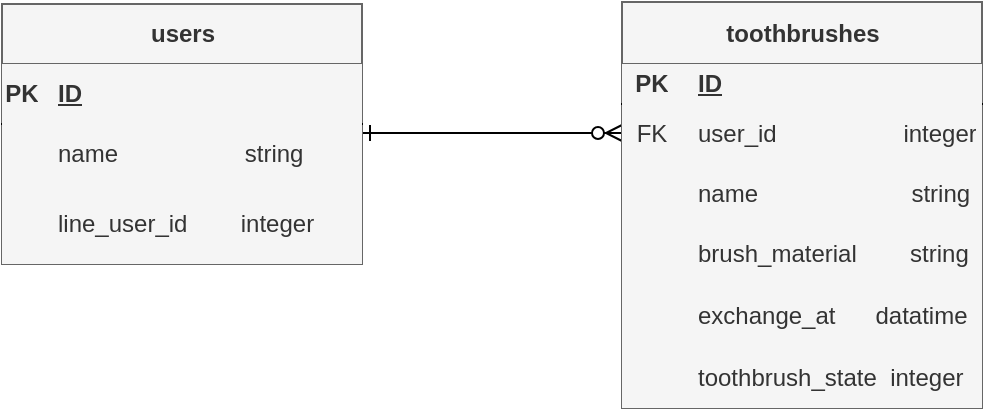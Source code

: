 <mxfile version="21.6.5" type="device">
  <diagram id="R2lEEEUBdFMjLlhIrx00" name="Page-1">
    <mxGraphModel dx="954" dy="460" grid="1" gridSize="10" guides="1" tooltips="1" connect="1" arrows="1" fold="1" page="1" pageScale="1" pageWidth="850" pageHeight="1100" background="#ffffff" math="0" shadow="0" extFonts="Permanent Marker^https://fonts.googleapis.com/css?family=Permanent+Marker">
      <root>
        <mxCell id="0" />
        <mxCell id="1" parent="0" />
        <mxCell id="C-vyLk0tnHw3VtMMgP7b-1" value="" style="edgeStyle=entityRelationEdgeStyle;endArrow=ERzeroToMany;startArrow=ERone;endFill=1;startFill=0;" parent="1" edge="1">
          <mxGeometry width="100" height="100" relative="1" as="geometry">
            <mxPoint x="290" y="214.5" as="sourcePoint" />
            <mxPoint x="420" y="214.5" as="targetPoint" />
          </mxGeometry>
        </mxCell>
        <mxCell id="On7DJPbyOYL6-RcUNUUb-20" value="users" style="shape=table;startSize=30;container=1;collapsible=1;childLayout=tableLayout;fixedRows=1;rowLines=0;fontStyle=1;align=center;resizeLast=1;html=1;fillColor=#f5f5f5;fontColor=#333333;strokeColor=#666666;" parent="1" vertex="1">
          <mxGeometry x="110" y="150" width="180" height="130" as="geometry" />
        </mxCell>
        <mxCell id="On7DJPbyOYL6-RcUNUUb-21" value="" style="shape=tableRow;horizontal=0;startSize=0;swimlaneHead=0;swimlaneBody=0;fillColor=none;collapsible=0;dropTarget=0;points=[[0,0.5],[1,0.5]];portConstraint=eastwest;top=0;left=0;right=0;bottom=1;strokeColor=#000000;" parent="On7DJPbyOYL6-RcUNUUb-20" vertex="1">
          <mxGeometry y="30" width="180" height="30" as="geometry" />
        </mxCell>
        <mxCell id="On7DJPbyOYL6-RcUNUUb-22" value="PK" style="shape=partialRectangle;connectable=0;fillColor=#f5f5f5;top=0;left=0;bottom=0;right=0;fontStyle=1;overflow=hidden;whiteSpace=wrap;html=1;fontColor=#333333;strokeColor=#666666;" parent="On7DJPbyOYL6-RcUNUUb-21" vertex="1">
          <mxGeometry width="20" height="30" as="geometry">
            <mxRectangle width="20" height="30" as="alternateBounds" />
          </mxGeometry>
        </mxCell>
        <mxCell id="On7DJPbyOYL6-RcUNUUb-23" value="ID" style="shape=partialRectangle;connectable=0;fillColor=#f5f5f5;top=0;left=0;bottom=0;right=0;align=left;spacingLeft=6;fontStyle=5;overflow=hidden;whiteSpace=wrap;html=1;fontColor=#333333;strokeColor=#666666;" parent="On7DJPbyOYL6-RcUNUUb-21" vertex="1">
          <mxGeometry x="20" width="160" height="30" as="geometry">
            <mxRectangle width="160" height="30" as="alternateBounds" />
          </mxGeometry>
        </mxCell>
        <mxCell id="On7DJPbyOYL6-RcUNUUb-24" value="" style="shape=tableRow;horizontal=0;startSize=0;swimlaneHead=0;swimlaneBody=0;fillColor=none;collapsible=0;dropTarget=0;points=[[0,0.5],[1,0.5]];portConstraint=eastwest;top=0;left=0;right=0;bottom=0;" parent="On7DJPbyOYL6-RcUNUUb-20" vertex="1">
          <mxGeometry y="60" width="180" height="30" as="geometry" />
        </mxCell>
        <mxCell id="On7DJPbyOYL6-RcUNUUb-25" value="" style="shape=partialRectangle;connectable=0;fillColor=#f5f5f5;top=0;left=0;bottom=0;right=0;editable=1;overflow=hidden;whiteSpace=wrap;html=1;fontColor=#333333;strokeColor=#666666;" parent="On7DJPbyOYL6-RcUNUUb-24" vertex="1">
          <mxGeometry width="20" height="30" as="geometry">
            <mxRectangle width="20" height="30" as="alternateBounds" />
          </mxGeometry>
        </mxCell>
        <mxCell id="On7DJPbyOYL6-RcUNUUb-26" value="name&amp;nbsp; &amp;nbsp; &amp;nbsp; &amp;nbsp; &amp;nbsp; &amp;nbsp; &amp;nbsp; &amp;nbsp; &amp;nbsp; &amp;nbsp;string" style="shape=partialRectangle;connectable=0;fillColor=#f5f5f5;top=0;left=0;bottom=0;right=0;align=left;spacingLeft=6;overflow=hidden;whiteSpace=wrap;html=1;fontColor=#333333;strokeColor=#666666;" parent="On7DJPbyOYL6-RcUNUUb-24" vertex="1">
          <mxGeometry x="20" width="160" height="30" as="geometry">
            <mxRectangle width="160" height="30" as="alternateBounds" />
          </mxGeometry>
        </mxCell>
        <mxCell id="On7DJPbyOYL6-RcUNUUb-27" value="" style="shape=tableRow;horizontal=0;startSize=0;swimlaneHead=0;swimlaneBody=0;fillColor=none;collapsible=0;dropTarget=0;points=[[0,0.5],[1,0.5]];portConstraint=eastwest;top=0;left=0;right=0;bottom=0;" parent="On7DJPbyOYL6-RcUNUUb-20" vertex="1">
          <mxGeometry y="90" width="180" height="40" as="geometry" />
        </mxCell>
        <mxCell id="On7DJPbyOYL6-RcUNUUb-28" value="" style="shape=partialRectangle;connectable=0;fillColor=#f5f5f5;top=0;left=0;bottom=0;right=0;editable=1;overflow=hidden;whiteSpace=wrap;html=1;fontColor=#333333;strokeColor=#666666;" parent="On7DJPbyOYL6-RcUNUUb-27" vertex="1">
          <mxGeometry width="20" height="40" as="geometry">
            <mxRectangle width="20" height="40" as="alternateBounds" />
          </mxGeometry>
        </mxCell>
        <mxCell id="On7DJPbyOYL6-RcUNUUb-29" value="line_user_id&amp;nbsp; &amp;nbsp; &amp;nbsp; &amp;nbsp; integer" style="shape=partialRectangle;connectable=0;fillColor=#f5f5f5;top=0;left=0;bottom=0;right=0;align=left;spacingLeft=6;overflow=hidden;whiteSpace=wrap;html=1;fontColor=#333333;strokeColor=#666666;" parent="On7DJPbyOYL6-RcUNUUb-27" vertex="1">
          <mxGeometry x="20" width="160" height="40" as="geometry">
            <mxRectangle width="160" height="40" as="alternateBounds" />
          </mxGeometry>
        </mxCell>
        <mxCell id="On7DJPbyOYL6-RcUNUUb-41" value="toothbrushes" style="shape=table;startSize=31;container=1;collapsible=1;childLayout=tableLayout;fixedRows=1;rowLines=0;fontStyle=1;align=center;resizeLast=1;html=1;swimlaneFillColor=default;fillColor=#f5f5f5;fontColor=#333333;strokeColor=#666666;" parent="1" vertex="1">
          <mxGeometry x="420" y="149" width="180" height="203" as="geometry" />
        </mxCell>
        <mxCell id="On7DJPbyOYL6-RcUNUUb-42" value="" style="shape=tableRow;horizontal=0;startSize=0;swimlaneHead=0;swimlaneBody=0;fillColor=none;collapsible=0;dropTarget=0;points=[[0,0.5],[1,0.5]];portConstraint=eastwest;top=0;left=0;right=0;bottom=1;" parent="On7DJPbyOYL6-RcUNUUb-41" vertex="1">
          <mxGeometry y="31" width="180" height="20" as="geometry" />
        </mxCell>
        <mxCell id="On7DJPbyOYL6-RcUNUUb-43" value="PK" style="shape=partialRectangle;connectable=0;fillColor=#f5f5f5;top=0;left=0;bottom=0;right=0;fontStyle=1;overflow=hidden;whiteSpace=wrap;html=1;fontColor=#333333;strokeColor=#666666;" parent="On7DJPbyOYL6-RcUNUUb-42" vertex="1">
          <mxGeometry width="30" height="20" as="geometry">
            <mxRectangle width="30" height="20" as="alternateBounds" />
          </mxGeometry>
        </mxCell>
        <mxCell id="On7DJPbyOYL6-RcUNUUb-44" value="ID" style="shape=partialRectangle;connectable=0;fillColor=#f5f5f5;top=0;left=0;bottom=0;right=0;align=left;spacingLeft=6;fontStyle=5;overflow=hidden;whiteSpace=wrap;html=1;fontColor=#333333;strokeColor=#666666;" parent="On7DJPbyOYL6-RcUNUUb-42" vertex="1">
          <mxGeometry x="30" width="150" height="20" as="geometry">
            <mxRectangle width="150" height="20" as="alternateBounds" />
          </mxGeometry>
        </mxCell>
        <mxCell id="On7DJPbyOYL6-RcUNUUb-45" value="" style="shape=tableRow;horizontal=0;startSize=0;swimlaneHead=0;swimlaneBody=0;fillColor=none;collapsible=0;dropTarget=0;points=[[0,0.5],[1,0.5]];portConstraint=eastwest;top=0;left=0;right=0;bottom=0;" parent="On7DJPbyOYL6-RcUNUUb-41" vertex="1">
          <mxGeometry y="51" width="180" height="30" as="geometry" />
        </mxCell>
        <mxCell id="On7DJPbyOYL6-RcUNUUb-46" value="FK" style="shape=partialRectangle;connectable=0;fillColor=#f5f5f5;top=0;left=0;bottom=0;right=0;editable=1;overflow=hidden;whiteSpace=wrap;html=1;fontColor=#333333;strokeColor=#666666;" parent="On7DJPbyOYL6-RcUNUUb-45" vertex="1">
          <mxGeometry width="30" height="30" as="geometry">
            <mxRectangle width="30" height="30" as="alternateBounds" />
          </mxGeometry>
        </mxCell>
        <mxCell id="On7DJPbyOYL6-RcUNUUb-47" value="user_id&amp;nbsp; &amp;nbsp; &amp;nbsp; &amp;nbsp; &amp;nbsp; &amp;nbsp; &amp;nbsp; &amp;nbsp; &amp;nbsp; &amp;nbsp;integer" style="shape=partialRectangle;connectable=0;fillColor=#f5f5f5;top=0;left=0;bottom=0;right=0;align=left;spacingLeft=6;overflow=hidden;whiteSpace=wrap;html=1;fontColor=#333333;strokeColor=#666666;" parent="On7DJPbyOYL6-RcUNUUb-45" vertex="1">
          <mxGeometry x="30" width="150" height="30" as="geometry">
            <mxRectangle width="150" height="30" as="alternateBounds" />
          </mxGeometry>
        </mxCell>
        <mxCell id="On7DJPbyOYL6-RcUNUUb-48" value="" style="shape=tableRow;horizontal=0;startSize=0;swimlaneHead=0;swimlaneBody=0;fillColor=none;collapsible=0;dropTarget=0;points=[[0,0.5],[1,0.5]];portConstraint=eastwest;top=0;left=0;right=0;bottom=0;" parent="On7DJPbyOYL6-RcUNUUb-41" vertex="1">
          <mxGeometry y="81" width="180" height="30" as="geometry" />
        </mxCell>
        <mxCell id="On7DJPbyOYL6-RcUNUUb-49" value="" style="shape=partialRectangle;connectable=0;fillColor=#f5f5f5;top=0;left=0;bottom=0;right=0;editable=1;overflow=hidden;whiteSpace=wrap;html=1;fontColor=#333333;strokeColor=#666666;" parent="On7DJPbyOYL6-RcUNUUb-48" vertex="1">
          <mxGeometry width="30" height="30" as="geometry">
            <mxRectangle width="30" height="30" as="alternateBounds" />
          </mxGeometry>
        </mxCell>
        <mxCell id="On7DJPbyOYL6-RcUNUUb-50" value="name&amp;nbsp; &amp;nbsp; &amp;nbsp; &amp;nbsp; &amp;nbsp; &amp;nbsp; &amp;nbsp; &amp;nbsp; &amp;nbsp; &amp;nbsp; &amp;nbsp; &amp;nbsp;string" style="shape=partialRectangle;connectable=0;top=0;left=0;bottom=0;right=0;align=left;spacingLeft=6;overflow=hidden;whiteSpace=wrap;html=1;fillColor=#f5f5f5;fontColor=#333333;strokeColor=#666666;" parent="On7DJPbyOYL6-RcUNUUb-48" vertex="1">
          <mxGeometry x="30" width="150" height="30" as="geometry">
            <mxRectangle width="150" height="30" as="alternateBounds" />
          </mxGeometry>
        </mxCell>
        <mxCell id="On7DJPbyOYL6-RcUNUUb-51" value="" style="shape=tableRow;horizontal=0;startSize=0;swimlaneHead=0;swimlaneBody=0;fillColor=none;collapsible=0;dropTarget=0;points=[[0,0.5],[1,0.5]];portConstraint=eastwest;top=0;left=0;right=0;bottom=0;" parent="On7DJPbyOYL6-RcUNUUb-41" vertex="1">
          <mxGeometry y="111" width="180" height="30" as="geometry" />
        </mxCell>
        <mxCell id="On7DJPbyOYL6-RcUNUUb-52" value="" style="shape=partialRectangle;connectable=0;top=0;left=0;bottom=0;right=0;editable=1;overflow=hidden;whiteSpace=wrap;html=1;fillColor=#f5f5f5;fontColor=#333333;strokeColor=#666666;" parent="On7DJPbyOYL6-RcUNUUb-51" vertex="1">
          <mxGeometry width="30" height="30" as="geometry">
            <mxRectangle width="30" height="30" as="alternateBounds" />
          </mxGeometry>
        </mxCell>
        <mxCell id="On7DJPbyOYL6-RcUNUUb-53" value="brush_material&amp;nbsp; &amp;nbsp; &amp;nbsp; &amp;nbsp; string" style="shape=partialRectangle;connectable=0;fillColor=#f5f5f5;top=0;left=0;bottom=0;right=0;align=left;spacingLeft=6;overflow=hidden;whiteSpace=wrap;html=1;fontColor=#333333;strokeColor=#666666;" parent="On7DJPbyOYL6-RcUNUUb-51" vertex="1">
          <mxGeometry x="30" width="150" height="30" as="geometry">
            <mxRectangle width="150" height="30" as="alternateBounds" />
          </mxGeometry>
        </mxCell>
        <mxCell id="On7DJPbyOYL6-RcUNUUb-54" style="shape=tableRow;horizontal=0;startSize=0;swimlaneHead=0;swimlaneBody=0;fillColor=none;collapsible=0;dropTarget=0;points=[[0,0.5],[1,0.5]];portConstraint=eastwest;top=0;left=0;right=0;bottom=0;" parent="On7DJPbyOYL6-RcUNUUb-41" vertex="1">
          <mxGeometry y="141" width="180" height="31" as="geometry" />
        </mxCell>
        <mxCell id="On7DJPbyOYL6-RcUNUUb-55" style="shape=partialRectangle;connectable=0;fillColor=#f5f5f5;top=0;left=0;bottom=0;right=0;editable=1;overflow=hidden;whiteSpace=wrap;html=1;fontColor=#333333;strokeColor=#666666;" parent="On7DJPbyOYL6-RcUNUUb-54" vertex="1">
          <mxGeometry width="30" height="31" as="geometry">
            <mxRectangle width="30" height="31" as="alternateBounds" />
          </mxGeometry>
        </mxCell>
        <mxCell id="On7DJPbyOYL6-RcUNUUb-56" value="exchange_at&amp;nbsp; &amp;nbsp; &amp;nbsp; datatime" style="shape=partialRectangle;connectable=0;fillColor=#f5f5f5;top=0;left=0;bottom=0;right=0;align=left;spacingLeft=6;overflow=hidden;whiteSpace=wrap;html=1;fontColor=#333333;strokeColor=#666666;" parent="On7DJPbyOYL6-RcUNUUb-54" vertex="1">
          <mxGeometry x="30" width="150" height="31" as="geometry">
            <mxRectangle width="150" height="31" as="alternateBounds" />
          </mxGeometry>
        </mxCell>
        <mxCell id="qK5l_OhlocD1cVeigKax-1" style="shape=tableRow;horizontal=0;startSize=0;swimlaneHead=0;swimlaneBody=0;fillColor=none;collapsible=0;dropTarget=0;points=[[0,0.5],[1,0.5]];portConstraint=eastwest;top=0;left=0;right=0;bottom=0;" vertex="1" parent="On7DJPbyOYL6-RcUNUUb-41">
          <mxGeometry y="172" width="180" height="31" as="geometry" />
        </mxCell>
        <mxCell id="qK5l_OhlocD1cVeigKax-2" style="shape=partialRectangle;connectable=0;fillColor=#f5f5f5;top=0;left=0;bottom=0;right=0;editable=1;overflow=hidden;whiteSpace=wrap;html=1;fontColor=#333333;strokeColor=#666666;" vertex="1" parent="qK5l_OhlocD1cVeigKax-1">
          <mxGeometry width="30" height="31" as="geometry">
            <mxRectangle width="30" height="31" as="alternateBounds" />
          </mxGeometry>
        </mxCell>
        <mxCell id="qK5l_OhlocD1cVeigKax-3" value="toothbrush_state&amp;nbsp; integer" style="shape=partialRectangle;connectable=0;fillColor=#f5f5f5;top=0;left=0;bottom=0;right=0;align=left;spacingLeft=6;overflow=hidden;whiteSpace=wrap;html=1;fontColor=#333333;strokeColor=#666666;" vertex="1" parent="qK5l_OhlocD1cVeigKax-1">
          <mxGeometry x="30" width="150" height="31" as="geometry">
            <mxRectangle width="150" height="31" as="alternateBounds" />
          </mxGeometry>
        </mxCell>
      </root>
    </mxGraphModel>
  </diagram>
</mxfile>
